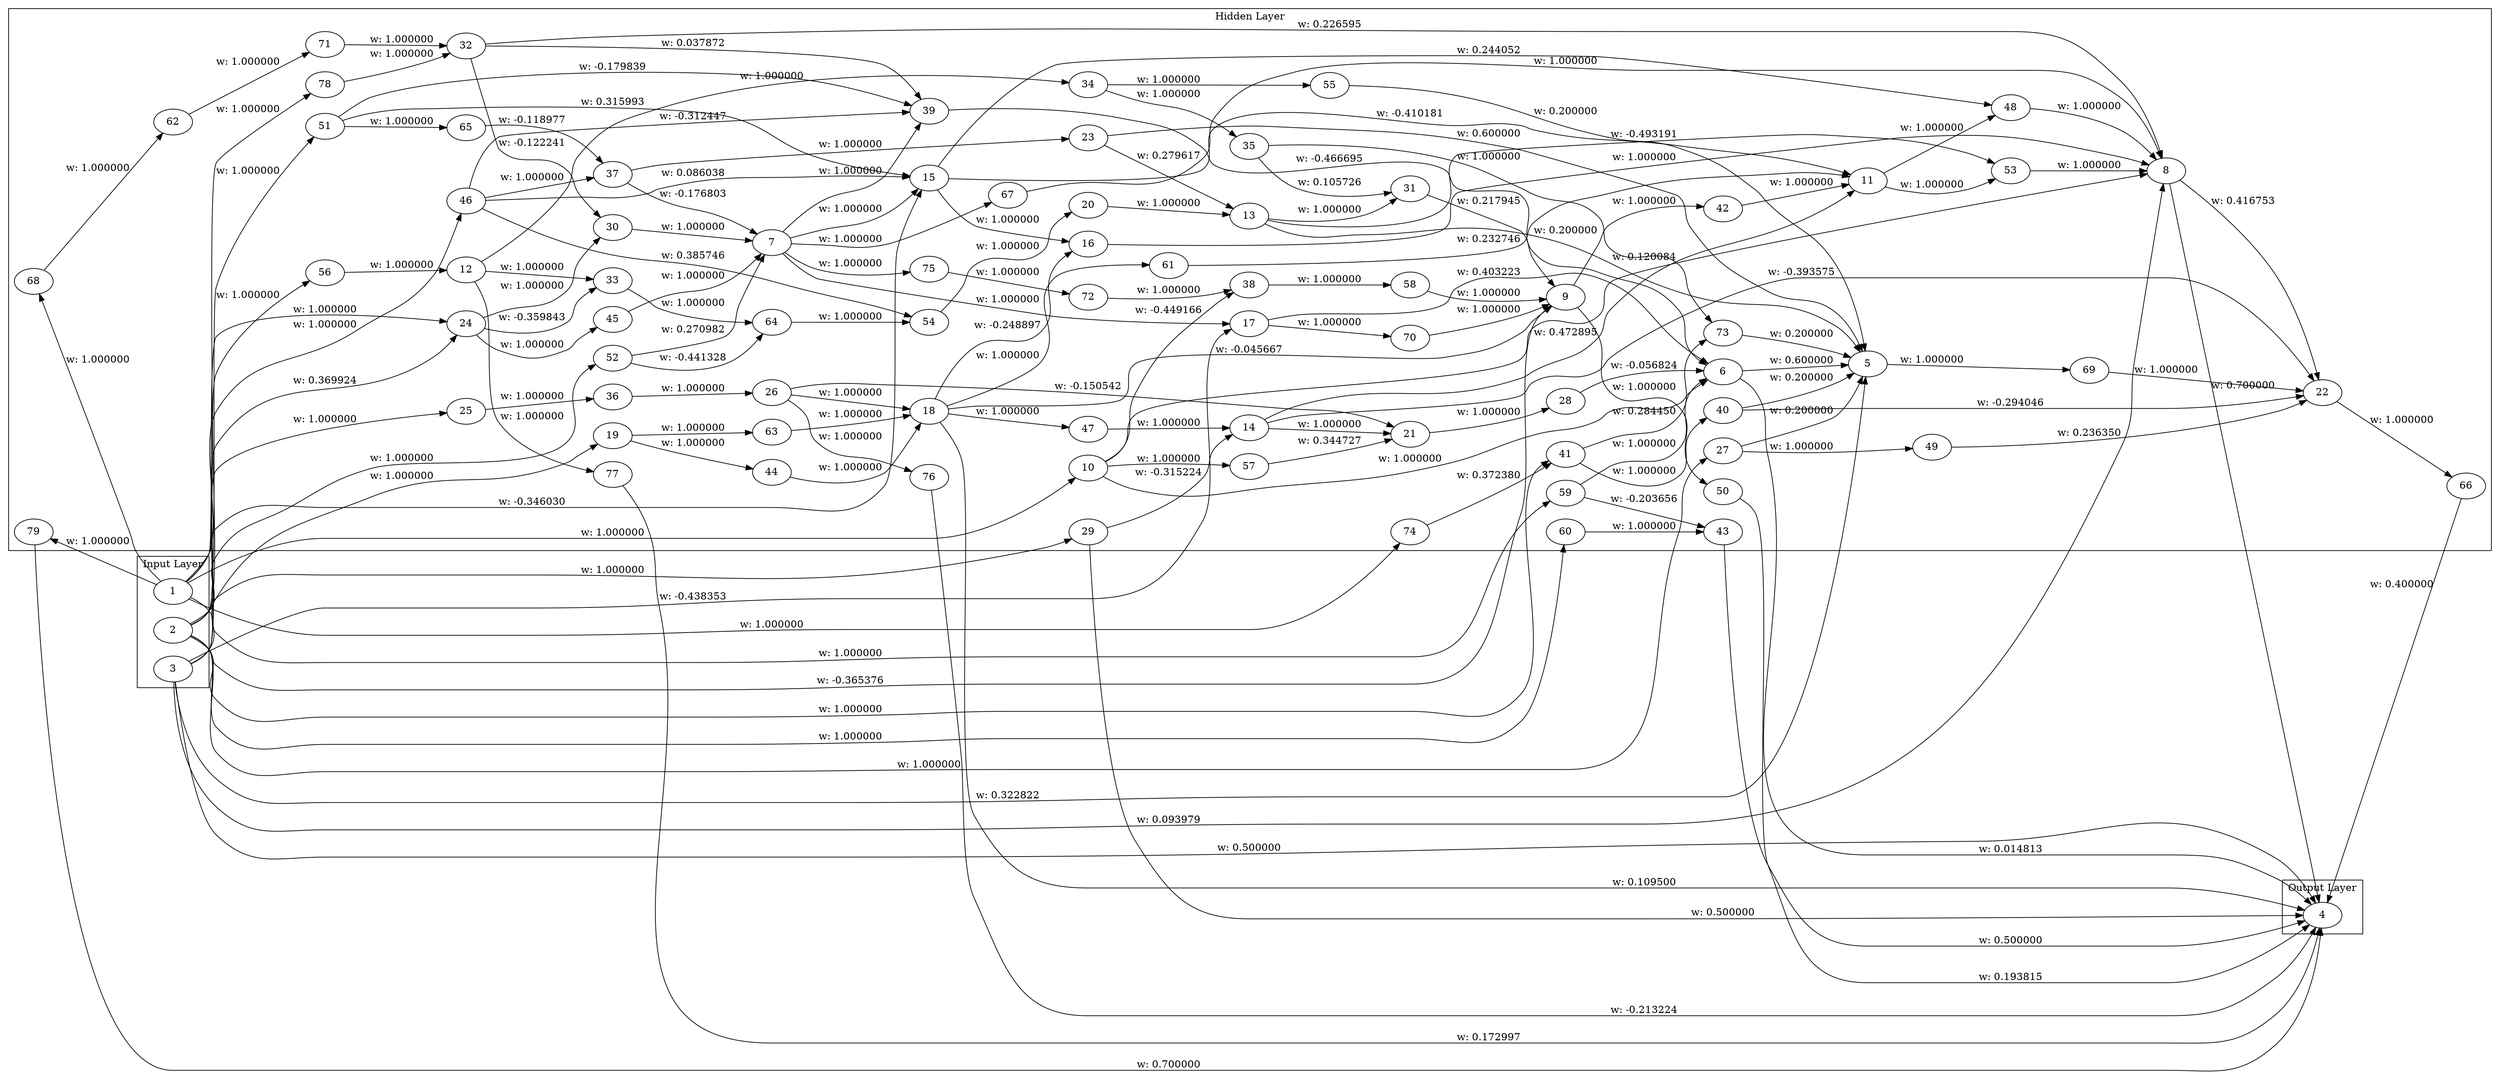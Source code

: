 digraph Genome {
  rankdir=LR;
  subgraph cluster_0 {
    label="Input Layer";
    1;
    2;
    3;
  }
  subgraph cluster_1 {
    label="Hidden Layer";
    5;
    6;
    7;
    8;
    9;
    10;
    11;
    12;
    13;
    14;
    15;
    16;
    17;
    18;
    19;
    20;
    21;
    22;
    23;
    24;
    25;
    26;
    27;
    28;
    29;
    30;
    31;
    32;
    33;
    34;
    35;
    36;
    37;
    38;
    39;
    40;
    41;
    42;
    43;
    44;
    45;
    46;
    47;
    48;
    49;
    50;
    51;
    52;
    53;
    54;
    55;
    56;
    57;
    58;
    59;
    60;
    61;
    62;
    63;
    64;
    65;
    66;
    67;
    68;
    69;
    70;
    71;
    72;
    73;
    74;
    75;
    76;
    77;
    78;
    79;
  }
  subgraph cluster_2 {
    label="Output Layer";
    4;
  }
  3 -> 4 [label="w: 0.500000"];
  3 -> 5 [label="w: 0.322822"];
  6 -> 5 [label="w: 0.600000"];
  6 -> 4 [label="w: 0.014813"];
  8 -> 4 [label="w: 0.700000"];
  1 -> 10 [label="w: 1.000000"];
  10 -> 6 [label="w: 1.000000"];
  3 -> 8 [label="w: 0.093979"];
  13 -> 5 [label="w: 0.200000"];
  7 -> 15 [label="w: 1.000000"];
  15 -> 16 [label="w: 1.000000"];
  16 -> 8 [label="w: 1.000000"];
  7 -> 17 [label="w: 1.000000"];
  3 -> 19 [label="w: 1.000000"];
  20 -> 13 [label="w: 1.000000"];
  2 -> 9 [label="w: -0.365376"];
  1 -> 15 [label="w: -0.346030"];
  14 -> 21 [label="w: 1.000000"];
  23 -> 5 [label="w: 0.600000"];
  23 -> 13 [label="w: 0.279617"];
  1 -> 24 [label="w: 1.000000"];
  14 -> 22 [label="w: -0.393575"];
  3 -> 25 [label="w: 1.000000"];
  26 -> 18 [label="w: 1.000000"];
  8 -> 22 [label="w: 0.416753"];
  2 -> 27 [label="w: 1.000000"];
  27 -> 5 [label="w: 0.200000"];
  21 -> 28 [label="w: 1.000000"];
  28 -> 6 [label="w: -0.056824"];
  14 -> 11 [label="w: 0.472895"];
  26 -> 21 [label="w: -0.150542"];
  2 -> 29 [label="w: 1.000000"];
  29 -> 4 [label="w: 0.500000"];
  18 -> 4 [label="w: 0.109500"];
  24 -> 30 [label="w: 1.000000"];
  30 -> 7 [label="w: 1.000000"];
  13 -> 31 [label="w: 1.000000"];
  31 -> 9 [label="w: 0.217945"];
  32 -> 8 [label="w: 0.226595"];
  12 -> 33 [label="w: 1.000000"];
  12 -> 34 [label="w: 1.000000"];
  34 -> 35 [label="w: 1.000000"];
  25 -> 36 [label="w: 1.000000"];
  36 -> 26 [label="w: 1.000000"];
  32 -> 30 [label="w: -0.122241"];
  17 -> 6 [label="w: 0.403223"];
  37 -> 23 [label="w: 1.000000"];
  7 -> 39 [label="w: 1.000000"];
  39 -> 6 [label="w: -0.466695"];
  40 -> 5 [label="w: 0.200000"];
  10 -> 8 [label="w: 0.120084"];
  2 -> 41 [label="w: 1.000000"];
  41 -> 40 [label="w: 1.000000"];
  35 -> 31 [label="w: 0.105726"];
  9 -> 42 [label="w: 1.000000"];
  42 -> 11 [label="w: 1.000000"];
  10 -> 38 [label="w: -0.449166"];
  43 -> 4 [label="w: 0.500000"];
  37 -> 7 [label="w: -0.176803"];
  19 -> 44 [label="w: 1.000000"];
  44 -> 18 [label="w: 1.000000"];
  24 -> 45 [label="w: 1.000000"];
  45 -> 7 [label="w: 1.000000"];
  1 -> 46 [label="w: 1.000000"];
  46 -> 37 [label="w: 1.000000"];
  32 -> 39 [label="w: 0.037872"];
  18 -> 47 [label="w: 1.000000"];
  47 -> 14 [label="w: 1.000000"];
  11 -> 48 [label="w: 1.000000"];
  48 -> 8 [label="w: 1.000000"];
  27 -> 49 [label="w: 1.000000"];
  49 -> 22 [label="w: 0.236350"];
  9 -> 50 [label="w: 1.000000"];
  50 -> 4 [label="w: 0.193815"];
  2 -> 51 [label="w: 1.000000"];
  40 -> 22 [label="w: -0.294046"];
  2 -> 52 [label="w: 1.000000"];
  52 -> 7 [label="w: 0.270982"];
  11 -> 53 [label="w: 1.000000"];
  53 -> 8 [label="w: 1.000000"];
  15 -> 48 [label="w: 0.244052"];
  54 -> 20 [label="w: 1.000000"];
  51 -> 39 [label="w: -0.179839"];
  34 -> 55 [label="w: 1.000000"];
  55 -> 5 [label="w: 0.200000"];
  2 -> 56 [label="w: 1.000000"];
  56 -> 12 [label="w: 1.000000"];
  46 -> 39 [label="w: -0.312447"];
  46 -> 15 [label="w: 0.086038"];
  10 -> 57 [label="w: 1.000000"];
  57 -> 21 [label="w: 0.344727"];
  38 -> 58 [label="w: 1.000000"];
  58 -> 9 [label="w: 1.000000"];
  1 -> 59 [label="w: 1.000000"];
  59 -> 6 [label="w: 1.000000"];
  2 -> 60 [label="w: 1.000000"];
  60 -> 43 [label="w: 1.000000"];
  18 -> 61 [label="w: 1.000000"];
  61 -> 11 [label="w: 0.232746"];
  59 -> 43 [label="w: -0.203656"];
  18 -> 16 [label="w: -0.248897"];
  13 -> 53 [label="w: -0.493191"];
  24 -> 33 [label="w: -0.359843"];
  46 -> 54 [label="w: 0.385746"];
  19 -> 63 [label="w: 1.000000"];
  63 -> 18 [label="w: 1.000000"];
  33 -> 64 [label="w: 1.000000"];
  64 -> 54 [label="w: 1.000000"];
  52 -> 64 [label="w: -0.441328"];
  51 -> 65 [label="w: 1.000000"];
  65 -> 37 [label="w: -0.118977"];
  22 -> 66 [label="w: 1.000000"];
  66 -> 4 [label="w: 0.400000"];
  7 -> 67 [label="w: 1.000000"];
  67 -> 8 [label="w: 1.000000"];
  1 -> 68 [label="w: 1.000000"];
  68 -> 62 [label="w: 1.000000"];
  5 -> 69 [label="w: 1.000000"];
  69 -> 22 [label="w: 1.000000"];
  51 -> 15 [label="w: 0.315993"];
  3 -> 17 [label="w: -0.438353"];
  17 -> 70 [label="w: 1.000000"];
  70 -> 9 [label="w: 1.000000"];
  62 -> 71 [label="w: 1.000000"];
  71 -> 32 [label="w: 1.000000"];
  15 -> 11 [label="w: -0.410181"];
  3 -> 24 [label="w: 0.369924"];
  72 -> 38 [label="w: 1.000000"];
  29 -> 14 [label="w: -0.315224"];
  35 -> 73 [label="w: 1.000000"];
  73 -> 5 [label="w: 0.200000"];
  18 -> 9 [label="w: -0.045667"];
  41 -> 73 [label="w: 0.284450"];
  1 -> 74 [label="w: 1.000000"];
  74 -> 41 [label="w: 0.372380"];
  7 -> 75 [label="w: 1.000000"];
  75 -> 72 [label="w: 1.000000"];
  26 -> 76 [label="w: 1.000000"];
  76 -> 4 [label="w: -0.213224"];
  12 -> 77 [label="w: 1.000000"];
  77 -> 4 [label="w: 0.172997"];
  1 -> 78 [label="w: 1.000000"];
  78 -> 32 [label="w: 1.000000"];
  1 -> 79 [label="w: 1.000000"];
  79 -> 4 [label="w: 0.700000"];
}
